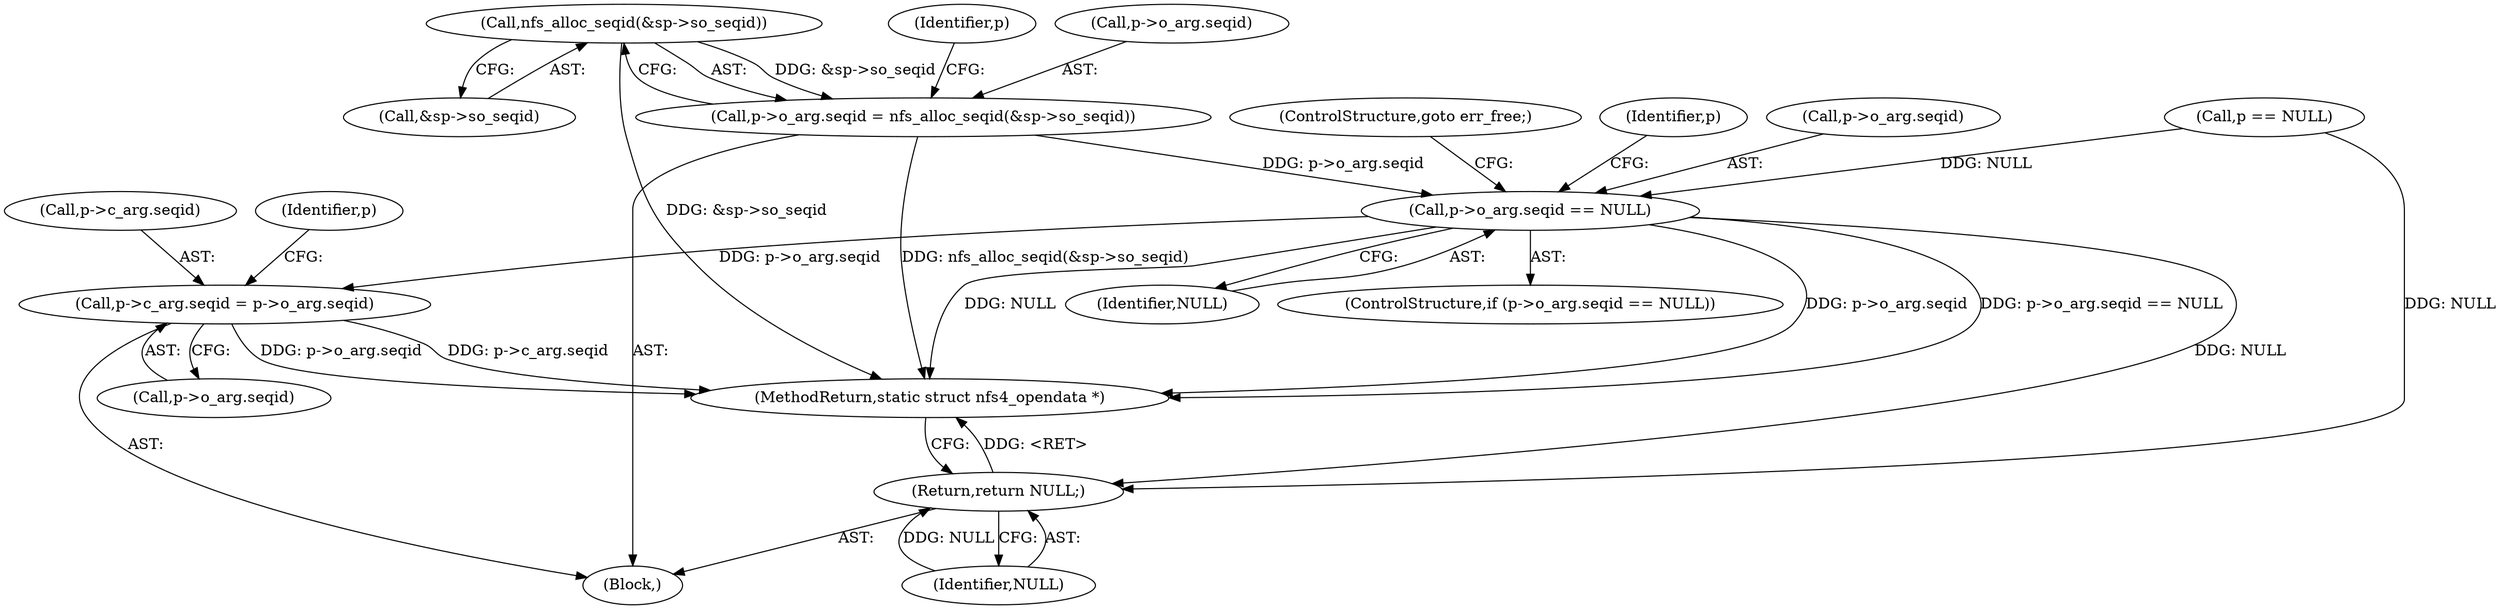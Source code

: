 digraph "0_linux_dc0b027dfadfcb8a5504f7d8052754bf8d501ab9_17@pointer" {
"1000144" [label="(Call,nfs_alloc_seqid(&sp->so_seqid))"];
"1000138" [label="(Call,p->o_arg.seqid = nfs_alloc_seqid(&sp->so_seqid))"];
"1000150" [label="(Call,p->o_arg.seqid == NULL)"];
"1000361" [label="(Call,p->c_arg.seqid = p->o_arg.seqid)"];
"1000387" [label="(Return,return NULL;)"];
"1000153" [label="(Identifier,p)"];
"1000151" [label="(Call,p->o_arg.seqid)"];
"1000157" [label="(ControlStructure,goto err_free;)"];
"1000145" [label="(Call,&sp->so_seqid)"];
"1000134" [label="(Call,p == NULL)"];
"1000138" [label="(Call,p->o_arg.seqid = nfs_alloc_seqid(&sp->so_seqid))"];
"1000149" [label="(ControlStructure,if (p->o_arg.seqid == NULL))"];
"1000150" [label="(Call,p->o_arg.seqid == NULL)"];
"1000388" [label="(Identifier,NULL)"];
"1000139" [label="(Call,p->o_arg.seqid)"];
"1000389" [label="(MethodReturn,static struct nfs4_opendata *)"];
"1000373" [label="(Identifier,p)"];
"1000156" [label="(Identifier,NULL)"];
"1000106" [label="(Block,)"];
"1000144" [label="(Call,nfs_alloc_seqid(&sp->so_seqid))"];
"1000161" [label="(Identifier,p)"];
"1000362" [label="(Call,p->c_arg.seqid)"];
"1000367" [label="(Call,p->o_arg.seqid)"];
"1000361" [label="(Call,p->c_arg.seqid = p->o_arg.seqid)"];
"1000387" [label="(Return,return NULL;)"];
"1000144" -> "1000138"  [label="AST: "];
"1000144" -> "1000145"  [label="CFG: "];
"1000145" -> "1000144"  [label="AST: "];
"1000138" -> "1000144"  [label="CFG: "];
"1000144" -> "1000389"  [label="DDG: &sp->so_seqid"];
"1000144" -> "1000138"  [label="DDG: &sp->so_seqid"];
"1000138" -> "1000106"  [label="AST: "];
"1000139" -> "1000138"  [label="AST: "];
"1000153" -> "1000138"  [label="CFG: "];
"1000138" -> "1000389"  [label="DDG: nfs_alloc_seqid(&sp->so_seqid)"];
"1000138" -> "1000150"  [label="DDG: p->o_arg.seqid"];
"1000150" -> "1000149"  [label="AST: "];
"1000150" -> "1000156"  [label="CFG: "];
"1000151" -> "1000150"  [label="AST: "];
"1000156" -> "1000150"  [label="AST: "];
"1000157" -> "1000150"  [label="CFG: "];
"1000161" -> "1000150"  [label="CFG: "];
"1000150" -> "1000389"  [label="DDG: p->o_arg.seqid"];
"1000150" -> "1000389"  [label="DDG: p->o_arg.seqid == NULL"];
"1000150" -> "1000389"  [label="DDG: NULL"];
"1000134" -> "1000150"  [label="DDG: NULL"];
"1000150" -> "1000361"  [label="DDG: p->o_arg.seqid"];
"1000150" -> "1000387"  [label="DDG: NULL"];
"1000361" -> "1000106"  [label="AST: "];
"1000361" -> "1000367"  [label="CFG: "];
"1000362" -> "1000361"  [label="AST: "];
"1000367" -> "1000361"  [label="AST: "];
"1000373" -> "1000361"  [label="CFG: "];
"1000361" -> "1000389"  [label="DDG: p->o_arg.seqid"];
"1000361" -> "1000389"  [label="DDG: p->c_arg.seqid"];
"1000387" -> "1000106"  [label="AST: "];
"1000387" -> "1000388"  [label="CFG: "];
"1000388" -> "1000387"  [label="AST: "];
"1000389" -> "1000387"  [label="CFG: "];
"1000387" -> "1000389"  [label="DDG: <RET>"];
"1000388" -> "1000387"  [label="DDG: NULL"];
"1000134" -> "1000387"  [label="DDG: NULL"];
}
